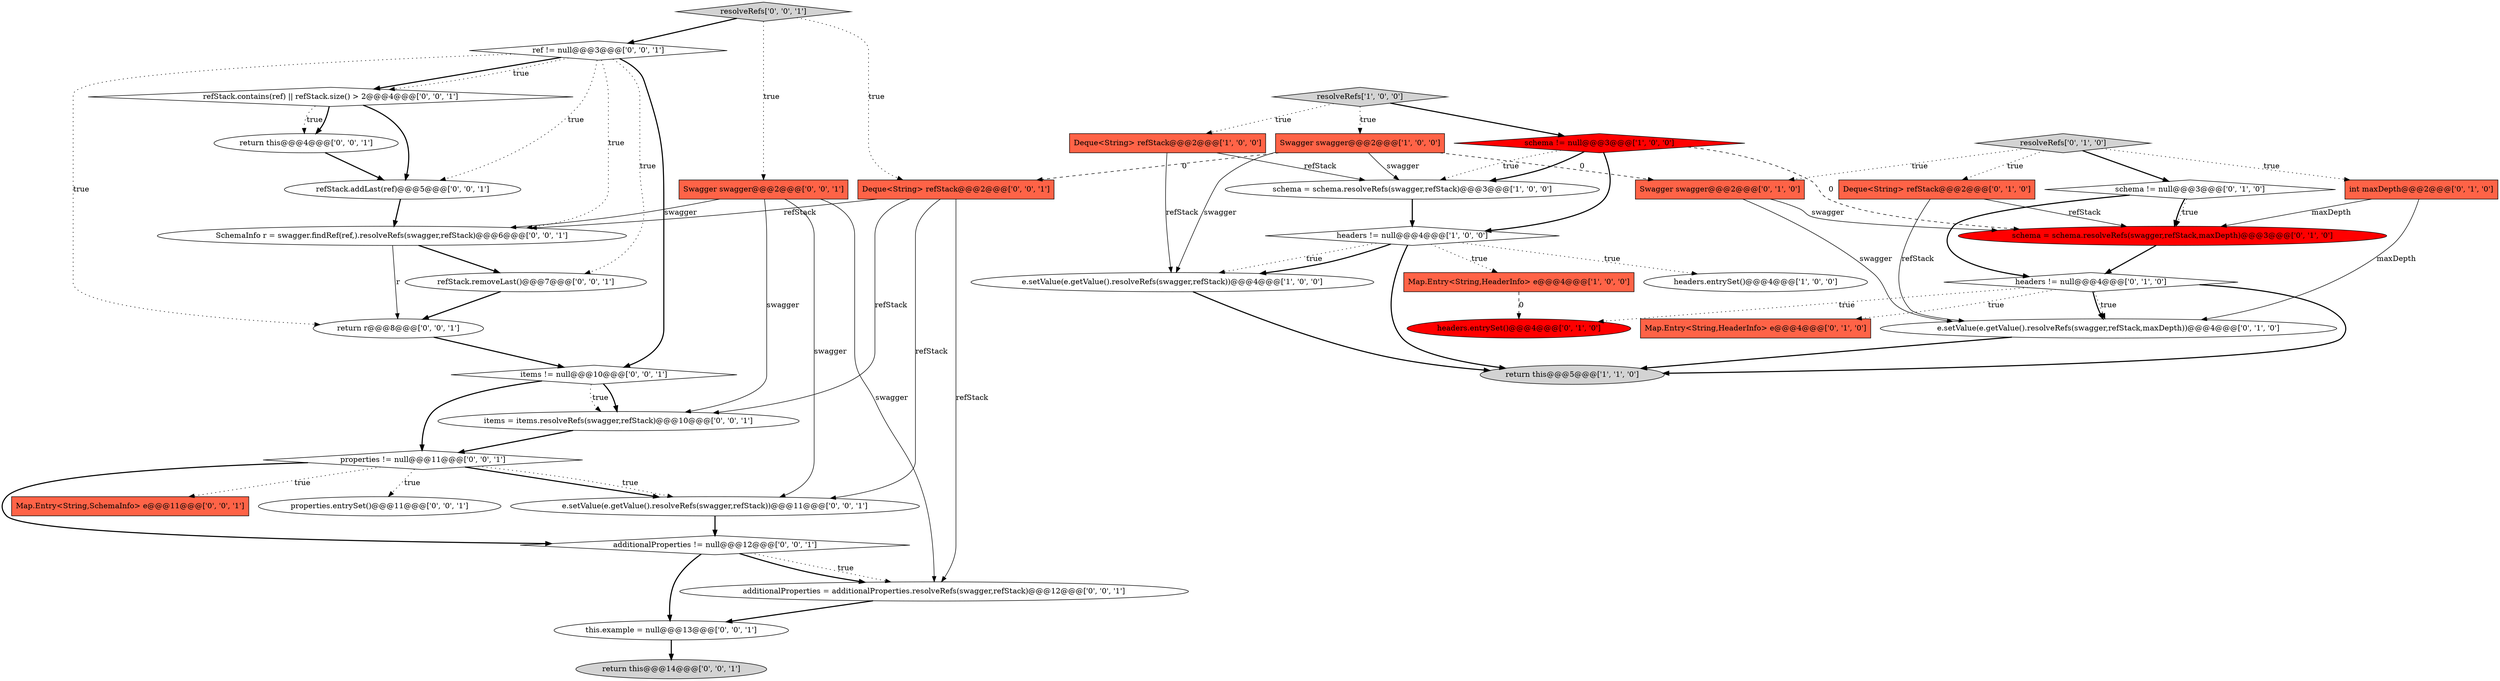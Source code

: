 digraph {
31 [style = filled, label = "properties != null@@@11@@@['0', '0', '1']", fillcolor = white, shape = diamond image = "AAA0AAABBB3BBB"];
9 [style = filled, label = "resolveRefs['1', '0', '0']", fillcolor = lightgray, shape = diamond image = "AAA0AAABBB1BBB"];
23 [style = filled, label = "Map.Entry<String,SchemaInfo> e@@@11@@@['0', '0', '1']", fillcolor = tomato, shape = box image = "AAA0AAABBB3BBB"];
7 [style = filled, label = "Deque<String> refStack@@@2@@@['1', '0', '0']", fillcolor = tomato, shape = box image = "AAA0AAABBB1BBB"];
25 [style = filled, label = "items != null@@@10@@@['0', '0', '1']", fillcolor = white, shape = diamond image = "AAA0AAABBB3BBB"];
3 [style = filled, label = "schema != null@@@3@@@['1', '0', '0']", fillcolor = red, shape = diamond image = "AAA1AAABBB1BBB"];
29 [style = filled, label = "resolveRefs['0', '0', '1']", fillcolor = lightgray, shape = diamond image = "AAA0AAABBB3BBB"];
13 [style = filled, label = "Map.Entry<String,HeaderInfo> e@@@4@@@['0', '1', '0']", fillcolor = tomato, shape = box image = "AAA0AAABBB2BBB"];
32 [style = filled, label = "e.setValue(e.getValue().resolveRefs(swagger,refStack))@@@11@@@['0', '0', '1']", fillcolor = white, shape = ellipse image = "AAA0AAABBB3BBB"];
19 [style = filled, label = "resolveRefs['0', '1', '0']", fillcolor = lightgray, shape = diamond image = "AAA0AAABBB2BBB"];
27 [style = filled, label = "Deque<String> refStack@@@2@@@['0', '0', '1']", fillcolor = tomato, shape = box image = "AAA0AAABBB3BBB"];
34 [style = filled, label = "additionalProperties = additionalProperties.resolveRefs(swagger,refStack)@@@12@@@['0', '0', '1']", fillcolor = white, shape = ellipse image = "AAA0AAABBB3BBB"];
28 [style = filled, label = "refStack.contains(ref) || refStack.size() > 2@@@4@@@['0', '0', '1']", fillcolor = white, shape = diamond image = "AAA0AAABBB3BBB"];
36 [style = filled, label = "items = items.resolveRefs(swagger,refStack)@@@10@@@['0', '0', '1']", fillcolor = white, shape = ellipse image = "AAA0AAABBB3BBB"];
35 [style = filled, label = "SchemaInfo r = swagger.findRef(ref,).resolveRefs(swagger,refStack)@@@6@@@['0', '0', '1']", fillcolor = white, shape = ellipse image = "AAA0AAABBB3BBB"];
37 [style = filled, label = "ref != null@@@3@@@['0', '0', '1']", fillcolor = white, shape = diamond image = "AAA0AAABBB3BBB"];
20 [style = filled, label = "this.example = null@@@13@@@['0', '0', '1']", fillcolor = white, shape = ellipse image = "AAA0AAABBB3BBB"];
15 [style = filled, label = "int maxDepth@@@2@@@['0', '1', '0']", fillcolor = tomato, shape = box image = "AAA0AAABBB2BBB"];
30 [style = filled, label = "refStack.addLast(ref)@@@5@@@['0', '0', '1']", fillcolor = white, shape = ellipse image = "AAA0AAABBB3BBB"];
39 [style = filled, label = "return this@@@14@@@['0', '0', '1']", fillcolor = lightgray, shape = ellipse image = "AAA0AAABBB3BBB"];
33 [style = filled, label = "additionalProperties != null@@@12@@@['0', '0', '1']", fillcolor = white, shape = diamond image = "AAA0AAABBB3BBB"];
16 [style = filled, label = "Swagger swagger@@@2@@@['0', '1', '0']", fillcolor = tomato, shape = box image = "AAA1AAABBB2BBB"];
21 [style = filled, label = "refStack.removeLast()@@@7@@@['0', '0', '1']", fillcolor = white, shape = ellipse image = "AAA0AAABBB3BBB"];
26 [style = filled, label = "Swagger swagger@@@2@@@['0', '0', '1']", fillcolor = tomato, shape = box image = "AAA0AAABBB3BBB"];
4 [style = filled, label = "e.setValue(e.getValue().resolveRefs(swagger,refStack))@@@4@@@['1', '0', '0']", fillcolor = white, shape = ellipse image = "AAA0AAABBB1BBB"];
10 [style = filled, label = "schema != null@@@3@@@['0', '1', '0']", fillcolor = white, shape = diamond image = "AAA0AAABBB2BBB"];
6 [style = filled, label = "Map.Entry<String,HeaderInfo> e@@@4@@@['1', '0', '0']", fillcolor = tomato, shape = box image = "AAA1AAABBB1BBB"];
12 [style = filled, label = "headers != null@@@4@@@['0', '1', '0']", fillcolor = white, shape = diamond image = "AAA0AAABBB2BBB"];
14 [style = filled, label = "Deque<String> refStack@@@2@@@['0', '1', '0']", fillcolor = tomato, shape = box image = "AAA0AAABBB2BBB"];
22 [style = filled, label = "return this@@@4@@@['0', '0', '1']", fillcolor = white, shape = ellipse image = "AAA0AAABBB3BBB"];
2 [style = filled, label = "schema = schema.resolveRefs(swagger,refStack)@@@3@@@['1', '0', '0']", fillcolor = white, shape = ellipse image = "AAA0AAABBB1BBB"];
17 [style = filled, label = "schema = schema.resolveRefs(swagger,refStack,maxDepth)@@@3@@@['0', '1', '0']", fillcolor = red, shape = ellipse image = "AAA1AAABBB2BBB"];
1 [style = filled, label = "headers.entrySet()@@@4@@@['1', '0', '0']", fillcolor = white, shape = ellipse image = "AAA0AAABBB1BBB"];
11 [style = filled, label = "e.setValue(e.getValue().resolveRefs(swagger,refStack,maxDepth))@@@4@@@['0', '1', '0']", fillcolor = white, shape = ellipse image = "AAA0AAABBB2BBB"];
38 [style = filled, label = "return r@@@8@@@['0', '0', '1']", fillcolor = white, shape = ellipse image = "AAA0AAABBB3BBB"];
0 [style = filled, label = "return this@@@5@@@['1', '1', '0']", fillcolor = lightgray, shape = ellipse image = "AAA0AAABBB1BBB"];
5 [style = filled, label = "headers != null@@@4@@@['1', '0', '0']", fillcolor = white, shape = diamond image = "AAA0AAABBB1BBB"];
24 [style = filled, label = "properties.entrySet()@@@11@@@['0', '0', '1']", fillcolor = white, shape = ellipse image = "AAA0AAABBB3BBB"];
8 [style = filled, label = "Swagger swagger@@@2@@@['1', '0', '0']", fillcolor = tomato, shape = box image = "AAA1AAABBB1BBB"];
18 [style = filled, label = "headers.entrySet()@@@4@@@['0', '1', '0']", fillcolor = red, shape = ellipse image = "AAA1AAABBB2BBB"];
26->36 [style = solid, label="swagger"];
19->14 [style = dotted, label="true"];
8->16 [style = dashed, label="0"];
3->17 [style = dashed, label="0"];
37->28 [style = bold, label=""];
33->20 [style = bold, label=""];
34->20 [style = bold, label=""];
28->30 [style = bold, label=""];
27->32 [style = solid, label="refStack"];
7->4 [style = solid, label="refStack"];
29->27 [style = dotted, label="true"];
25->36 [style = bold, label=""];
31->32 [style = bold, label=""];
5->1 [style = dotted, label="true"];
37->21 [style = dotted, label="true"];
7->2 [style = solid, label="refStack"];
33->34 [style = dotted, label="true"];
12->11 [style = bold, label=""];
37->25 [style = bold, label=""];
26->34 [style = solid, label="swagger"];
5->6 [style = dotted, label="true"];
36->31 [style = bold, label=""];
19->10 [style = bold, label=""];
14->11 [style = solid, label="refStack"];
10->17 [style = bold, label=""];
12->18 [style = dotted, label="true"];
29->37 [style = bold, label=""];
26->35 [style = solid, label="swagger"];
19->15 [style = dotted, label="true"];
16->11 [style = solid, label="swagger"];
29->26 [style = dotted, label="true"];
12->0 [style = bold, label=""];
35->21 [style = bold, label=""];
22->30 [style = bold, label=""];
32->33 [style = bold, label=""];
5->4 [style = dotted, label="true"];
37->30 [style = dotted, label="true"];
4->0 [style = bold, label=""];
31->32 [style = dotted, label="true"];
10->17 [style = dotted, label="true"];
9->8 [style = dotted, label="true"];
27->35 [style = solid, label="refStack"];
35->38 [style = solid, label="r"];
12->11 [style = dotted, label="true"];
21->38 [style = bold, label=""];
37->35 [style = dotted, label="true"];
14->17 [style = solid, label="refStack"];
37->38 [style = dotted, label="true"];
25->31 [style = bold, label=""];
3->5 [style = bold, label=""];
12->13 [style = dotted, label="true"];
17->12 [style = bold, label=""];
15->11 [style = solid, label="maxDepth"];
8->2 [style = solid, label="swagger"];
15->17 [style = solid, label="maxDepth"];
11->0 [style = bold, label=""];
3->2 [style = bold, label=""];
5->0 [style = bold, label=""];
27->34 [style = solid, label="refStack"];
30->35 [style = bold, label=""];
10->12 [style = bold, label=""];
31->23 [style = dotted, label="true"];
31->33 [style = bold, label=""];
5->4 [style = bold, label=""];
8->4 [style = solid, label="swagger"];
25->36 [style = dotted, label="true"];
19->16 [style = dotted, label="true"];
28->22 [style = dotted, label="true"];
26->32 [style = solid, label="swagger"];
20->39 [style = bold, label=""];
38->25 [style = bold, label=""];
9->3 [style = bold, label=""];
8->27 [style = dashed, label="0"];
37->28 [style = dotted, label="true"];
31->24 [style = dotted, label="true"];
6->18 [style = dashed, label="0"];
9->7 [style = dotted, label="true"];
33->34 [style = bold, label=""];
28->22 [style = bold, label=""];
27->36 [style = solid, label="refStack"];
3->2 [style = dotted, label="true"];
2->5 [style = bold, label=""];
16->17 [style = solid, label="swagger"];
}
